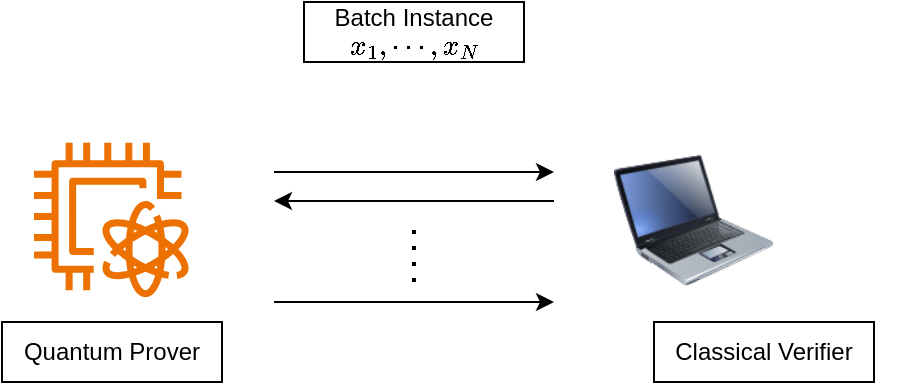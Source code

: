 <mxfile version="22.1.7" type="github">
  <diagram name="Page-1" id="OTPDrycmmSO6unSivdnd">
    <mxGraphModel dx="1068" dy="675" grid="1" gridSize="10" guides="1" tooltips="1" connect="1" arrows="1" fold="1" page="1" pageScale="1" pageWidth="850" pageHeight="1100" math="1" shadow="0">
      <root>
        <mxCell id="0" />
        <mxCell id="1" parent="0" />
        <mxCell id="p5W33H5ZuB1DBF1TA-K_-13" value="" style="shape=image;verticalLabelPosition=bottom;labelBackgroundColor=default;verticalAlign=top;aspect=fixed;imageAspect=0;image=https://i.etsystatic.com/19934258/r/il/329e2e/1883115379/il_570xN.1883115379_aqot.jpg;" vertex="1" parent="1">
          <mxGeometry x="540" y="210" width="80" height="80" as="geometry" />
        </mxCell>
        <mxCell id="p5W33H5ZuB1DBF1TA-K_-1" value="Classical Verifier" style="rounded=0;whiteSpace=wrap;html=1;" vertex="1" parent="1">
          <mxGeometry x="490" y="310" width="110" height="30" as="geometry" />
        </mxCell>
        <mxCell id="p5W33H5ZuB1DBF1TA-K_-3" value="" style="image;html=1;image=img/lib/clip_art/computers/Laptop_128x128.png" vertex="1" parent="1">
          <mxGeometry x="470" y="219" width="80" height="80" as="geometry" />
        </mxCell>
        <mxCell id="p5W33H5ZuB1DBF1TA-K_-4" value="" style="sketch=0;outlineConnect=0;fontColor=#232F3E;gradientColor=none;fillColor=#ED7100;strokeColor=none;dashed=0;verticalLabelPosition=bottom;verticalAlign=top;align=center;html=1;fontSize=12;fontStyle=0;aspect=fixed;pointerEvents=1;shape=mxgraph.aws4.braket_qpu;" vertex="1" parent="1">
          <mxGeometry x="180" y="220" width="78" height="78" as="geometry" />
        </mxCell>
        <mxCell id="p5W33H5ZuB1DBF1TA-K_-5" value="Quantum Prover" style="rounded=0;whiteSpace=wrap;html=1;" vertex="1" parent="1">
          <mxGeometry x="164" y="310" width="110" height="30" as="geometry" />
        </mxCell>
        <mxCell id="p5W33H5ZuB1DBF1TA-K_-6" value="" style="endArrow=classic;html=1;rounded=0;" edge="1" parent="1">
          <mxGeometry width="50" height="50" relative="1" as="geometry">
            <mxPoint x="300" y="235" as="sourcePoint" />
            <mxPoint x="440" y="235" as="targetPoint" />
          </mxGeometry>
        </mxCell>
        <mxCell id="p5W33H5ZuB1DBF1TA-K_-7" value="" style="endArrow=classic;html=1;rounded=0;" edge="1" parent="1">
          <mxGeometry width="50" height="50" relative="1" as="geometry">
            <mxPoint x="440" y="249.5" as="sourcePoint" />
            <mxPoint x="300" y="249.5" as="targetPoint" />
          </mxGeometry>
        </mxCell>
        <mxCell id="p5W33H5ZuB1DBF1TA-K_-8" value="" style="endArrow=none;dashed=1;html=1;dashPattern=1 3;strokeWidth=2;rounded=0;" edge="1" parent="1">
          <mxGeometry width="50" height="50" relative="1" as="geometry">
            <mxPoint x="370" y="290" as="sourcePoint" />
            <mxPoint x="370" y="260" as="targetPoint" />
          </mxGeometry>
        </mxCell>
        <mxCell id="p5W33H5ZuB1DBF1TA-K_-10" value="" style="endArrow=classic;html=1;rounded=0;" edge="1" parent="1">
          <mxGeometry width="50" height="50" relative="1" as="geometry">
            <mxPoint x="300" y="300" as="sourcePoint" />
            <mxPoint x="440" y="300" as="targetPoint" />
          </mxGeometry>
        </mxCell>
        <mxCell id="p5W33H5ZuB1DBF1TA-K_-12" value="Batch Instance \( x_1, \cdots, x_N \)" style="rounded=0;whiteSpace=wrap;html=1;" vertex="1" parent="1">
          <mxGeometry x="315" y="150" width="110" height="30" as="geometry" />
        </mxCell>
      </root>
    </mxGraphModel>
  </diagram>
</mxfile>
